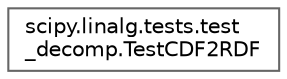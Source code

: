 digraph "Graphical Class Hierarchy"
{
 // LATEX_PDF_SIZE
  bgcolor="transparent";
  edge [fontname=Helvetica,fontsize=10,labelfontname=Helvetica,labelfontsize=10];
  node [fontname=Helvetica,fontsize=10,shape=box,height=0.2,width=0.4];
  rankdir="LR";
  Node0 [id="Node000000",label="scipy.linalg.tests.test\l_decomp.TestCDF2RDF",height=0.2,width=0.4,color="grey40", fillcolor="white", style="filled",URL="$d1/dd1/classscipy_1_1linalg_1_1tests_1_1test__decomp_1_1TestCDF2RDF.html",tooltip=" "];
}
